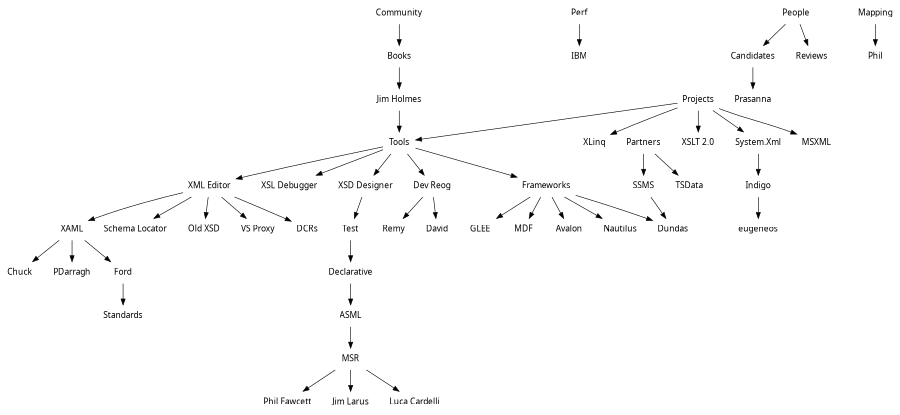 digraph Self { 
graph [  fontname = "Verdana",
                        fontsize = 10,
                        size = "6,6" ];
node [   shape = box,
                        sides = 4,
                        distortion = "0.0",
                        orientation = "0.0",
                        skew = "0.0",
                        color = white,
                        style = filled,
                        fontname = "Verdana" ];

  

  "Projects" -> "XLinq"
  "Projects" -> "Tools"
  "Projects" -> "XSLT 2.0"
  "Projects" -> "System.Xml"
  "Projects" -> "MSXML"
  
  "Perf" -> "IBM"
  "System.Xml" -> "Indigo"
  "Indigo" -> "eugeneos"
 
  "Tools" -> "XML Editor"
  "Tools" -> "XSL Debugger"
  "Tools" -> "XSD Designer"
  
  "Community" -> "Books"
  "Books" -> "Jim Holmes"
  "Jim Holmes" -> "Tools"
  
  "Tools" -> "Dev Reog"
  "Dev Reog" -> "Remy"
  "Dev Reog" -> "David"
  
  "People" -> "Candidates"  
  "People" -> "Reviews"
  "Candidates" -> "Prasanna"
  
  "Tools" -> "Frameworks"
  "Frameworks" -> "GLEE"
  "Frameworks" -> "MDF"
  "Frameworks" -> "Dundas"
  "Frameworks" -> "Avalon"
  "Frameworks" -> "Nautilus"

  "XML Editor" -> "XAML"  
  "XAML" -> "Chuck"
  "XAML" -> "PDarragh"
  "XAML" -> "Ford"
  "Ford" -> "Standards"
  

  "XML Editor" -> "Schema Locator"
  "XML Editor" -> "Old XSD"
  "XML Editor" -> "VS Proxy"
  "XML Editor" -> "DCRs"

  
  
  "XSD Designer" -> "Test"
  "Test" -> "Declarative"  
  "Declarative" -> "ASML"  
  "ASML" -> "MSR"
  "MSR" -> "Phil Fawcett"
  "MSR" -> "Jim Larus"
  "MSR" -> "Luca Cardelli"
  "Mapping" -> "Phil"
  "Partners" -> "SSMS"
  "Partners" -> "TSData"
  "SSMS" -> "Dundas"
  
 
}

